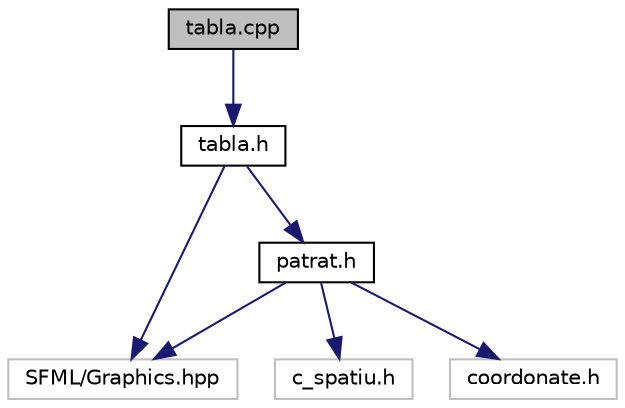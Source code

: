 digraph "tabla.cpp"
{
  edge [fontname="Helvetica",fontsize="10",labelfontname="Helvetica",labelfontsize="10"];
  node [fontname="Helvetica",fontsize="10",shape=record];
  Node0 [label="tabla.cpp",height=0.2,width=0.4,color="black", fillcolor="grey75", style="filled", fontcolor="black"];
  Node0 -> Node1 [color="midnightblue",fontsize="10",style="solid",fontname="Helvetica"];
  Node1 [label="tabla.h",height=0.2,width=0.4,color="black", fillcolor="white", style="filled",URL="$tabla_8h.html"];
  Node1 -> Node2 [color="midnightblue",fontsize="10",style="solid",fontname="Helvetica"];
  Node2 [label="SFML/Graphics.hpp",height=0.2,width=0.4,color="grey75", fillcolor="white", style="filled"];
  Node1 -> Node3 [color="midnightblue",fontsize="10",style="solid",fontname="Helvetica"];
  Node3 [label="patrat.h",height=0.2,width=0.4,color="black", fillcolor="white", style="filled",URL="$patrat_8h.html"];
  Node3 -> Node2 [color="midnightblue",fontsize="10",style="solid",fontname="Helvetica"];
  Node3 -> Node4 [color="midnightblue",fontsize="10",style="solid",fontname="Helvetica"];
  Node4 [label="c_spatiu.h",height=0.2,width=0.4,color="grey75", fillcolor="white", style="filled"];
  Node3 -> Node5 [color="midnightblue",fontsize="10",style="solid",fontname="Helvetica"];
  Node5 [label="coordonate.h",height=0.2,width=0.4,color="grey75", fillcolor="white", style="filled"];
}
